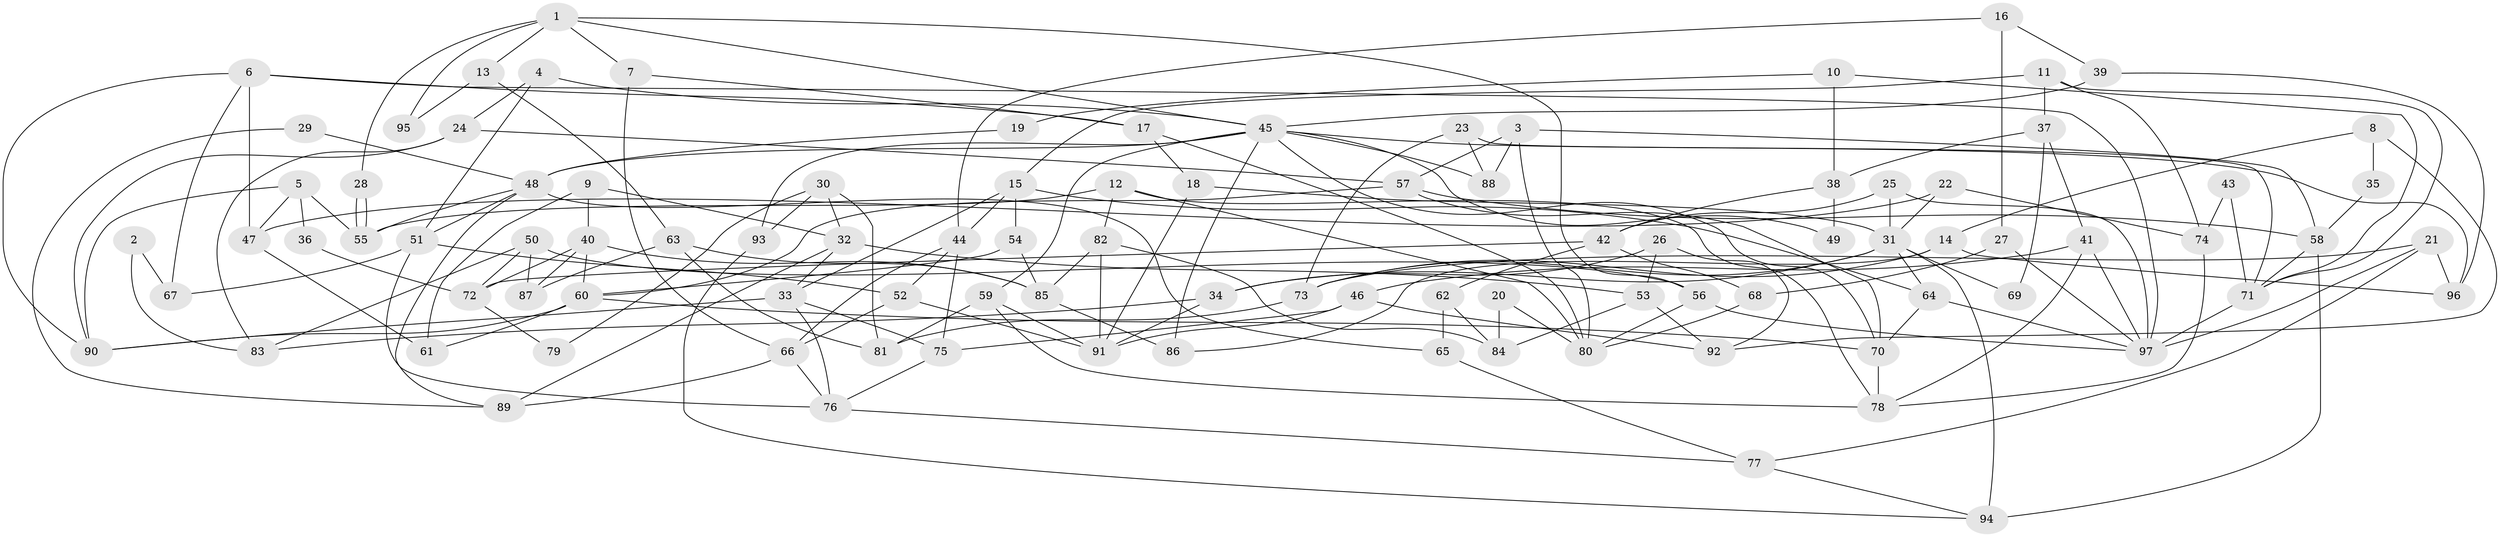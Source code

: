 // coarse degree distribution, {5: 0.1282051282051282, 9: 0.02564102564102564, 3: 0.1794871794871795, 8: 0.02564102564102564, 6: 0.20512820512820512, 7: 0.07692307692307693, 12: 0.07692307692307693, 15: 0.02564102564102564, 2: 0.15384615384615385, 4: 0.07692307692307693, 11: 0.02564102564102564}
// Generated by graph-tools (version 1.1) at 2025/50/03/04/25 22:50:46]
// undirected, 97 vertices, 194 edges
graph export_dot {
  node [color=gray90,style=filled];
  1;
  2;
  3;
  4;
  5;
  6;
  7;
  8;
  9;
  10;
  11;
  12;
  13;
  14;
  15;
  16;
  17;
  18;
  19;
  20;
  21;
  22;
  23;
  24;
  25;
  26;
  27;
  28;
  29;
  30;
  31;
  32;
  33;
  34;
  35;
  36;
  37;
  38;
  39;
  40;
  41;
  42;
  43;
  44;
  45;
  46;
  47;
  48;
  49;
  50;
  51;
  52;
  53;
  54;
  55;
  56;
  57;
  58;
  59;
  60;
  61;
  62;
  63;
  64;
  65;
  66;
  67;
  68;
  69;
  70;
  71;
  72;
  73;
  74;
  75;
  76;
  77;
  78;
  79;
  80;
  81;
  82;
  83;
  84;
  85;
  86;
  87;
  88;
  89;
  90;
  91;
  92;
  93;
  94;
  95;
  96;
  97;
  1 -- 45;
  1 -- 56;
  1 -- 7;
  1 -- 13;
  1 -- 28;
  1 -- 95;
  2 -- 67;
  2 -- 83;
  3 -- 57;
  3 -- 58;
  3 -- 80;
  3 -- 88;
  4 -- 51;
  4 -- 24;
  4 -- 45;
  5 -- 55;
  5 -- 47;
  5 -- 36;
  5 -- 90;
  6 -- 97;
  6 -- 17;
  6 -- 47;
  6 -- 67;
  6 -- 90;
  7 -- 66;
  7 -- 17;
  8 -- 14;
  8 -- 92;
  8 -- 35;
  9 -- 32;
  9 -- 61;
  9 -- 40;
  10 -- 71;
  10 -- 38;
  10 -- 19;
  11 -- 71;
  11 -- 15;
  11 -- 37;
  11 -- 74;
  12 -- 82;
  12 -- 78;
  12 -- 55;
  12 -- 80;
  13 -- 63;
  13 -- 95;
  14 -- 73;
  14 -- 86;
  14 -- 96;
  15 -- 33;
  15 -- 64;
  15 -- 44;
  15 -- 54;
  16 -- 44;
  16 -- 39;
  16 -- 27;
  17 -- 80;
  17 -- 18;
  18 -- 31;
  18 -- 91;
  19 -- 48;
  20 -- 80;
  20 -- 84;
  21 -- 73;
  21 -- 96;
  21 -- 77;
  21 -- 97;
  22 -- 31;
  22 -- 74;
  22 -- 47;
  23 -- 71;
  23 -- 88;
  23 -- 73;
  24 -- 90;
  24 -- 57;
  24 -- 83;
  25 -- 31;
  25 -- 97;
  25 -- 42;
  26 -- 53;
  26 -- 92;
  26 -- 34;
  27 -- 97;
  27 -- 68;
  28 -- 55;
  28 -- 55;
  29 -- 89;
  29 -- 48;
  30 -- 32;
  30 -- 93;
  30 -- 79;
  30 -- 81;
  31 -- 64;
  31 -- 73;
  31 -- 34;
  31 -- 69;
  31 -- 94;
  32 -- 33;
  32 -- 89;
  32 -- 53;
  33 -- 90;
  33 -- 76;
  33 -- 75;
  34 -- 83;
  34 -- 91;
  35 -- 58;
  36 -- 72;
  37 -- 41;
  37 -- 38;
  37 -- 69;
  38 -- 42;
  38 -- 49;
  39 -- 45;
  39 -- 96;
  40 -- 72;
  40 -- 60;
  40 -- 85;
  40 -- 87;
  41 -- 46;
  41 -- 97;
  41 -- 78;
  42 -- 68;
  42 -- 62;
  42 -- 72;
  43 -- 74;
  43 -- 71;
  44 -- 52;
  44 -- 66;
  44 -- 75;
  45 -- 59;
  45 -- 48;
  45 -- 49;
  45 -- 70;
  45 -- 86;
  45 -- 88;
  45 -- 93;
  45 -- 96;
  46 -- 75;
  46 -- 91;
  46 -- 92;
  47 -- 61;
  48 -- 55;
  48 -- 51;
  48 -- 65;
  48 -- 89;
  50 -- 83;
  50 -- 87;
  50 -- 56;
  50 -- 72;
  51 -- 76;
  51 -- 52;
  51 -- 67;
  52 -- 91;
  52 -- 66;
  53 -- 84;
  53 -- 92;
  54 -- 60;
  54 -- 85;
  56 -- 80;
  56 -- 97;
  57 -- 70;
  57 -- 60;
  57 -- 58;
  58 -- 94;
  58 -- 71;
  59 -- 91;
  59 -- 78;
  59 -- 81;
  60 -- 90;
  60 -- 61;
  60 -- 70;
  62 -- 65;
  62 -- 84;
  63 -- 81;
  63 -- 85;
  63 -- 87;
  64 -- 97;
  64 -- 70;
  65 -- 77;
  66 -- 76;
  66 -- 89;
  68 -- 80;
  70 -- 78;
  71 -- 97;
  72 -- 79;
  73 -- 81;
  74 -- 78;
  75 -- 76;
  76 -- 77;
  77 -- 94;
  82 -- 85;
  82 -- 91;
  82 -- 84;
  85 -- 86;
  93 -- 94;
}
